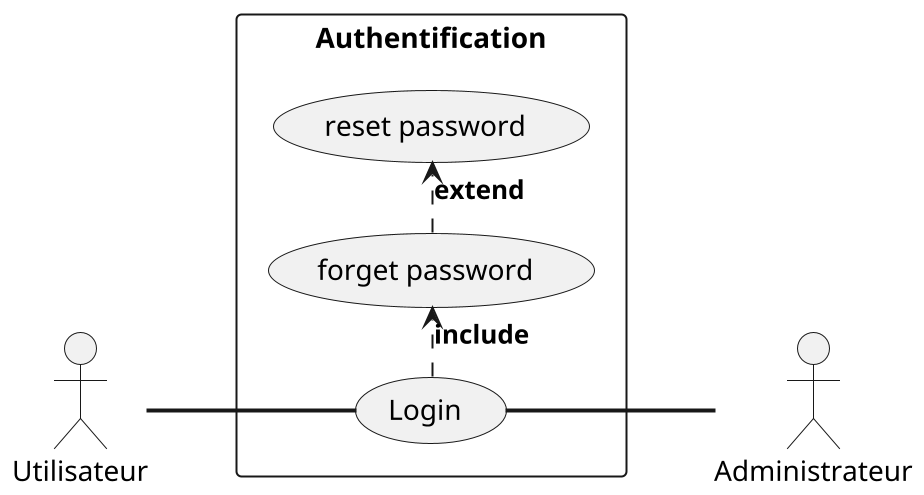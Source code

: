 @startuml Login
scale 2
left to right direction
skinparam PackageStyle rect
skinparam linetype ortho
actor Utilisateur
actor Administrateur
rectangle Authentification {
  Utilisateur -- (Login) #line.bold;
  (Login)-- Administrateur #line.bold;
  (Login) .> (forget password) #line.bold;line.dashed; : <b>include
  (forget password) .> (reset password) #line.bold;line.dashed; : <b>extend
}
@enduml
